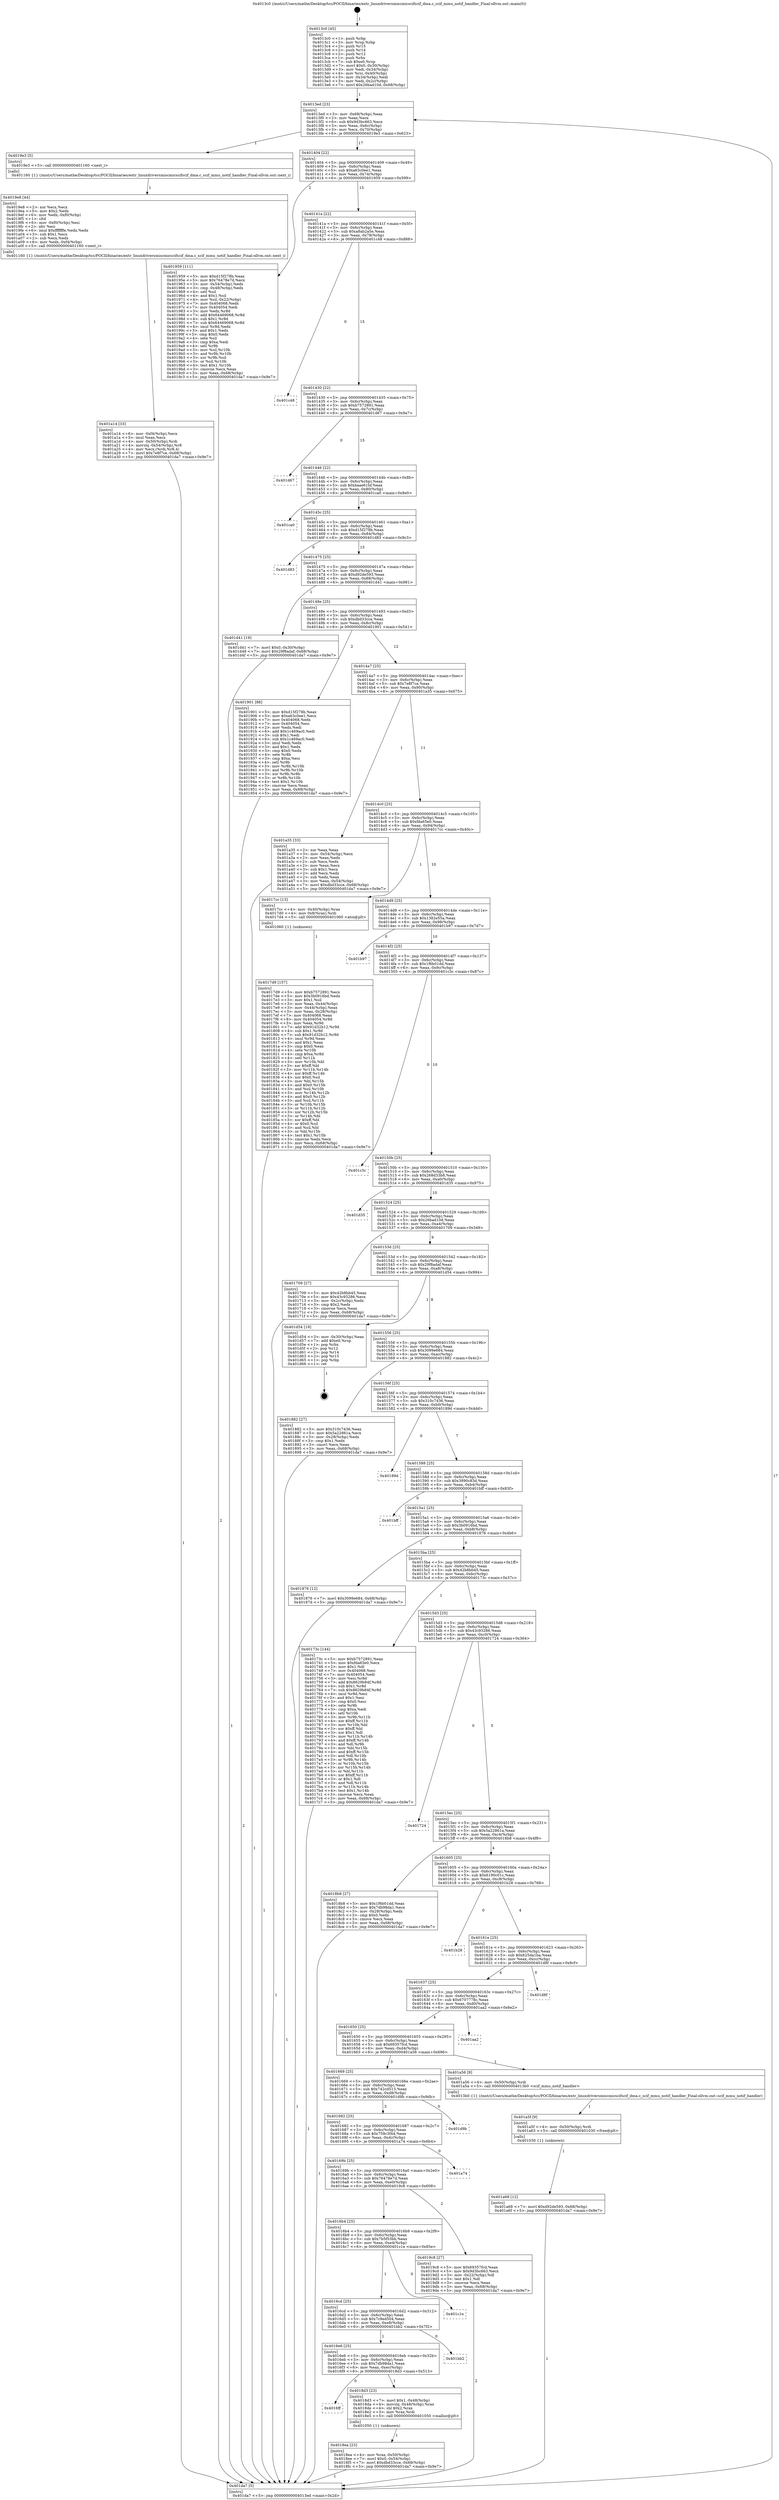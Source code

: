 digraph "0x4013c0" {
  label = "0x4013c0 (/mnt/c/Users/mathe/Desktop/tcc/POCII/binaries/extr_linuxdriversmiscmicscifscif_dma.c_scif_mmu_notif_handler_Final-ollvm.out::main(0))"
  labelloc = "t"
  node[shape=record]

  Entry [label="",width=0.3,height=0.3,shape=circle,fillcolor=black,style=filled]
  "0x4013ed" [label="{
     0x4013ed [23]\l
     | [instrs]\l
     &nbsp;&nbsp;0x4013ed \<+3\>: mov -0x68(%rbp),%eax\l
     &nbsp;&nbsp;0x4013f0 \<+2\>: mov %eax,%ecx\l
     &nbsp;&nbsp;0x4013f2 \<+6\>: sub $0x9d3bc663,%ecx\l
     &nbsp;&nbsp;0x4013f8 \<+3\>: mov %eax,-0x6c(%rbp)\l
     &nbsp;&nbsp;0x4013fb \<+3\>: mov %ecx,-0x70(%rbp)\l
     &nbsp;&nbsp;0x4013fe \<+6\>: je 00000000004019e3 \<main+0x623\>\l
  }"]
  "0x4019e3" [label="{
     0x4019e3 [5]\l
     | [instrs]\l
     &nbsp;&nbsp;0x4019e3 \<+5\>: call 0000000000401160 \<next_i\>\l
     | [calls]\l
     &nbsp;&nbsp;0x401160 \{1\} (/mnt/c/Users/mathe/Desktop/tcc/POCII/binaries/extr_linuxdriversmiscmicscifscif_dma.c_scif_mmu_notif_handler_Final-ollvm.out::next_i)\l
  }"]
  "0x401404" [label="{
     0x401404 [22]\l
     | [instrs]\l
     &nbsp;&nbsp;0x401404 \<+5\>: jmp 0000000000401409 \<main+0x49\>\l
     &nbsp;&nbsp;0x401409 \<+3\>: mov -0x6c(%rbp),%eax\l
     &nbsp;&nbsp;0x40140c \<+5\>: sub $0xa63c0ee1,%eax\l
     &nbsp;&nbsp;0x401411 \<+3\>: mov %eax,-0x74(%rbp)\l
     &nbsp;&nbsp;0x401414 \<+6\>: je 0000000000401959 \<main+0x599\>\l
  }"]
  Exit [label="",width=0.3,height=0.3,shape=circle,fillcolor=black,style=filled,peripheries=2]
  "0x401959" [label="{
     0x401959 [111]\l
     | [instrs]\l
     &nbsp;&nbsp;0x401959 \<+5\>: mov $0xd15f278b,%eax\l
     &nbsp;&nbsp;0x40195e \<+5\>: mov $0x76478e7d,%ecx\l
     &nbsp;&nbsp;0x401963 \<+3\>: mov -0x54(%rbp),%edx\l
     &nbsp;&nbsp;0x401966 \<+3\>: cmp -0x48(%rbp),%edx\l
     &nbsp;&nbsp;0x401969 \<+4\>: setl %sil\l
     &nbsp;&nbsp;0x40196d \<+4\>: and $0x1,%sil\l
     &nbsp;&nbsp;0x401971 \<+4\>: mov %sil,-0x22(%rbp)\l
     &nbsp;&nbsp;0x401975 \<+7\>: mov 0x404068,%edx\l
     &nbsp;&nbsp;0x40197c \<+7\>: mov 0x404054,%edi\l
     &nbsp;&nbsp;0x401983 \<+3\>: mov %edx,%r8d\l
     &nbsp;&nbsp;0x401986 \<+7\>: add $0x64469068,%r8d\l
     &nbsp;&nbsp;0x40198d \<+4\>: sub $0x1,%r8d\l
     &nbsp;&nbsp;0x401991 \<+7\>: sub $0x64469068,%r8d\l
     &nbsp;&nbsp;0x401998 \<+4\>: imul %r8d,%edx\l
     &nbsp;&nbsp;0x40199c \<+3\>: and $0x1,%edx\l
     &nbsp;&nbsp;0x40199f \<+3\>: cmp $0x0,%edx\l
     &nbsp;&nbsp;0x4019a2 \<+4\>: sete %sil\l
     &nbsp;&nbsp;0x4019a6 \<+3\>: cmp $0xa,%edi\l
     &nbsp;&nbsp;0x4019a9 \<+4\>: setl %r9b\l
     &nbsp;&nbsp;0x4019ad \<+3\>: mov %sil,%r10b\l
     &nbsp;&nbsp;0x4019b0 \<+3\>: and %r9b,%r10b\l
     &nbsp;&nbsp;0x4019b3 \<+3\>: xor %r9b,%sil\l
     &nbsp;&nbsp;0x4019b6 \<+3\>: or %sil,%r10b\l
     &nbsp;&nbsp;0x4019b9 \<+4\>: test $0x1,%r10b\l
     &nbsp;&nbsp;0x4019bd \<+3\>: cmovne %ecx,%eax\l
     &nbsp;&nbsp;0x4019c0 \<+3\>: mov %eax,-0x68(%rbp)\l
     &nbsp;&nbsp;0x4019c3 \<+5\>: jmp 0000000000401da7 \<main+0x9e7\>\l
  }"]
  "0x40141a" [label="{
     0x40141a [22]\l
     | [instrs]\l
     &nbsp;&nbsp;0x40141a \<+5\>: jmp 000000000040141f \<main+0x5f\>\l
     &nbsp;&nbsp;0x40141f \<+3\>: mov -0x6c(%rbp),%eax\l
     &nbsp;&nbsp;0x401422 \<+5\>: sub $0xa8ab2a5e,%eax\l
     &nbsp;&nbsp;0x401427 \<+3\>: mov %eax,-0x78(%rbp)\l
     &nbsp;&nbsp;0x40142a \<+6\>: je 0000000000401c48 \<main+0x888\>\l
  }"]
  "0x401a68" [label="{
     0x401a68 [12]\l
     | [instrs]\l
     &nbsp;&nbsp;0x401a68 \<+7\>: movl $0xd92de593,-0x68(%rbp)\l
     &nbsp;&nbsp;0x401a6f \<+5\>: jmp 0000000000401da7 \<main+0x9e7\>\l
  }"]
  "0x401c48" [label="{
     0x401c48\l
  }", style=dashed]
  "0x401430" [label="{
     0x401430 [22]\l
     | [instrs]\l
     &nbsp;&nbsp;0x401430 \<+5\>: jmp 0000000000401435 \<main+0x75\>\l
     &nbsp;&nbsp;0x401435 \<+3\>: mov -0x6c(%rbp),%eax\l
     &nbsp;&nbsp;0x401438 \<+5\>: sub $0xb7572891,%eax\l
     &nbsp;&nbsp;0x40143d \<+3\>: mov %eax,-0x7c(%rbp)\l
     &nbsp;&nbsp;0x401440 \<+6\>: je 0000000000401d67 \<main+0x9a7\>\l
  }"]
  "0x401a5f" [label="{
     0x401a5f [9]\l
     | [instrs]\l
     &nbsp;&nbsp;0x401a5f \<+4\>: mov -0x50(%rbp),%rdi\l
     &nbsp;&nbsp;0x401a63 \<+5\>: call 0000000000401030 \<free@plt\>\l
     | [calls]\l
     &nbsp;&nbsp;0x401030 \{1\} (unknown)\l
  }"]
  "0x401d67" [label="{
     0x401d67\l
  }", style=dashed]
  "0x401446" [label="{
     0x401446 [22]\l
     | [instrs]\l
     &nbsp;&nbsp;0x401446 \<+5\>: jmp 000000000040144b \<main+0x8b\>\l
     &nbsp;&nbsp;0x40144b \<+3\>: mov -0x6c(%rbp),%eax\l
     &nbsp;&nbsp;0x40144e \<+5\>: sub $0xbaae61bf,%eax\l
     &nbsp;&nbsp;0x401453 \<+3\>: mov %eax,-0x80(%rbp)\l
     &nbsp;&nbsp;0x401456 \<+6\>: je 0000000000401ca0 \<main+0x8e0\>\l
  }"]
  "0x401a14" [label="{
     0x401a14 [33]\l
     | [instrs]\l
     &nbsp;&nbsp;0x401a14 \<+6\>: mov -0xf4(%rbp),%ecx\l
     &nbsp;&nbsp;0x401a1a \<+3\>: imul %eax,%ecx\l
     &nbsp;&nbsp;0x401a1d \<+4\>: mov -0x50(%rbp),%rdi\l
     &nbsp;&nbsp;0x401a21 \<+4\>: movslq -0x54(%rbp),%r8\l
     &nbsp;&nbsp;0x401a25 \<+4\>: mov %ecx,(%rdi,%r8,4)\l
     &nbsp;&nbsp;0x401a29 \<+7\>: movl $0x7e8f7ce,-0x68(%rbp)\l
     &nbsp;&nbsp;0x401a30 \<+5\>: jmp 0000000000401da7 \<main+0x9e7\>\l
  }"]
  "0x401ca0" [label="{
     0x401ca0\l
  }", style=dashed]
  "0x40145c" [label="{
     0x40145c [25]\l
     | [instrs]\l
     &nbsp;&nbsp;0x40145c \<+5\>: jmp 0000000000401461 \<main+0xa1\>\l
     &nbsp;&nbsp;0x401461 \<+3\>: mov -0x6c(%rbp),%eax\l
     &nbsp;&nbsp;0x401464 \<+5\>: sub $0xd15f278b,%eax\l
     &nbsp;&nbsp;0x401469 \<+6\>: mov %eax,-0x84(%rbp)\l
     &nbsp;&nbsp;0x40146f \<+6\>: je 0000000000401d83 \<main+0x9c3\>\l
  }"]
  "0x4019e8" [label="{
     0x4019e8 [44]\l
     | [instrs]\l
     &nbsp;&nbsp;0x4019e8 \<+2\>: xor %ecx,%ecx\l
     &nbsp;&nbsp;0x4019ea \<+5\>: mov $0x2,%edx\l
     &nbsp;&nbsp;0x4019ef \<+6\>: mov %edx,-0xf0(%rbp)\l
     &nbsp;&nbsp;0x4019f5 \<+1\>: cltd\l
     &nbsp;&nbsp;0x4019f6 \<+6\>: mov -0xf0(%rbp),%esi\l
     &nbsp;&nbsp;0x4019fc \<+2\>: idiv %esi\l
     &nbsp;&nbsp;0x4019fe \<+6\>: imul $0xfffffffe,%edx,%edx\l
     &nbsp;&nbsp;0x401a04 \<+3\>: sub $0x1,%ecx\l
     &nbsp;&nbsp;0x401a07 \<+2\>: sub %ecx,%edx\l
     &nbsp;&nbsp;0x401a09 \<+6\>: mov %edx,-0xf4(%rbp)\l
     &nbsp;&nbsp;0x401a0f \<+5\>: call 0000000000401160 \<next_i\>\l
     | [calls]\l
     &nbsp;&nbsp;0x401160 \{1\} (/mnt/c/Users/mathe/Desktop/tcc/POCII/binaries/extr_linuxdriversmiscmicscifscif_dma.c_scif_mmu_notif_handler_Final-ollvm.out::next_i)\l
  }"]
  "0x401d83" [label="{
     0x401d83\l
  }", style=dashed]
  "0x401475" [label="{
     0x401475 [25]\l
     | [instrs]\l
     &nbsp;&nbsp;0x401475 \<+5\>: jmp 000000000040147a \<main+0xba\>\l
     &nbsp;&nbsp;0x40147a \<+3\>: mov -0x6c(%rbp),%eax\l
     &nbsp;&nbsp;0x40147d \<+5\>: sub $0xd92de593,%eax\l
     &nbsp;&nbsp;0x401482 \<+6\>: mov %eax,-0x88(%rbp)\l
     &nbsp;&nbsp;0x401488 \<+6\>: je 0000000000401d41 \<main+0x981\>\l
  }"]
  "0x4018ea" [label="{
     0x4018ea [23]\l
     | [instrs]\l
     &nbsp;&nbsp;0x4018ea \<+4\>: mov %rax,-0x50(%rbp)\l
     &nbsp;&nbsp;0x4018ee \<+7\>: movl $0x0,-0x54(%rbp)\l
     &nbsp;&nbsp;0x4018f5 \<+7\>: movl $0xdbd33cce,-0x68(%rbp)\l
     &nbsp;&nbsp;0x4018fc \<+5\>: jmp 0000000000401da7 \<main+0x9e7\>\l
  }"]
  "0x401d41" [label="{
     0x401d41 [19]\l
     | [instrs]\l
     &nbsp;&nbsp;0x401d41 \<+7\>: movl $0x0,-0x30(%rbp)\l
     &nbsp;&nbsp;0x401d48 \<+7\>: movl $0x29f8adaf,-0x68(%rbp)\l
     &nbsp;&nbsp;0x401d4f \<+5\>: jmp 0000000000401da7 \<main+0x9e7\>\l
  }"]
  "0x40148e" [label="{
     0x40148e [25]\l
     | [instrs]\l
     &nbsp;&nbsp;0x40148e \<+5\>: jmp 0000000000401493 \<main+0xd3\>\l
     &nbsp;&nbsp;0x401493 \<+3\>: mov -0x6c(%rbp),%eax\l
     &nbsp;&nbsp;0x401496 \<+5\>: sub $0xdbd33cce,%eax\l
     &nbsp;&nbsp;0x40149b \<+6\>: mov %eax,-0x8c(%rbp)\l
     &nbsp;&nbsp;0x4014a1 \<+6\>: je 0000000000401901 \<main+0x541\>\l
  }"]
  "0x4016ff" [label="{
     0x4016ff\l
  }", style=dashed]
  "0x401901" [label="{
     0x401901 [88]\l
     | [instrs]\l
     &nbsp;&nbsp;0x401901 \<+5\>: mov $0xd15f278b,%eax\l
     &nbsp;&nbsp;0x401906 \<+5\>: mov $0xa63c0ee1,%ecx\l
     &nbsp;&nbsp;0x40190b \<+7\>: mov 0x404068,%edx\l
     &nbsp;&nbsp;0x401912 \<+7\>: mov 0x404054,%esi\l
     &nbsp;&nbsp;0x401919 \<+2\>: mov %edx,%edi\l
     &nbsp;&nbsp;0x40191b \<+6\>: add $0x1c469ac0,%edi\l
     &nbsp;&nbsp;0x401921 \<+3\>: sub $0x1,%edi\l
     &nbsp;&nbsp;0x401924 \<+6\>: sub $0x1c469ac0,%edi\l
     &nbsp;&nbsp;0x40192a \<+3\>: imul %edi,%edx\l
     &nbsp;&nbsp;0x40192d \<+3\>: and $0x1,%edx\l
     &nbsp;&nbsp;0x401930 \<+3\>: cmp $0x0,%edx\l
     &nbsp;&nbsp;0x401933 \<+4\>: sete %r8b\l
     &nbsp;&nbsp;0x401937 \<+3\>: cmp $0xa,%esi\l
     &nbsp;&nbsp;0x40193a \<+4\>: setl %r9b\l
     &nbsp;&nbsp;0x40193e \<+3\>: mov %r8b,%r10b\l
     &nbsp;&nbsp;0x401941 \<+3\>: and %r9b,%r10b\l
     &nbsp;&nbsp;0x401944 \<+3\>: xor %r9b,%r8b\l
     &nbsp;&nbsp;0x401947 \<+3\>: or %r8b,%r10b\l
     &nbsp;&nbsp;0x40194a \<+4\>: test $0x1,%r10b\l
     &nbsp;&nbsp;0x40194e \<+3\>: cmovne %ecx,%eax\l
     &nbsp;&nbsp;0x401951 \<+3\>: mov %eax,-0x68(%rbp)\l
     &nbsp;&nbsp;0x401954 \<+5\>: jmp 0000000000401da7 \<main+0x9e7\>\l
  }"]
  "0x4014a7" [label="{
     0x4014a7 [25]\l
     | [instrs]\l
     &nbsp;&nbsp;0x4014a7 \<+5\>: jmp 00000000004014ac \<main+0xec\>\l
     &nbsp;&nbsp;0x4014ac \<+3\>: mov -0x6c(%rbp),%eax\l
     &nbsp;&nbsp;0x4014af \<+5\>: sub $0x7e8f7ce,%eax\l
     &nbsp;&nbsp;0x4014b4 \<+6\>: mov %eax,-0x90(%rbp)\l
     &nbsp;&nbsp;0x4014ba \<+6\>: je 0000000000401a35 \<main+0x675\>\l
  }"]
  "0x4018d3" [label="{
     0x4018d3 [23]\l
     | [instrs]\l
     &nbsp;&nbsp;0x4018d3 \<+7\>: movl $0x1,-0x48(%rbp)\l
     &nbsp;&nbsp;0x4018da \<+4\>: movslq -0x48(%rbp),%rax\l
     &nbsp;&nbsp;0x4018de \<+4\>: shl $0x2,%rax\l
     &nbsp;&nbsp;0x4018e2 \<+3\>: mov %rax,%rdi\l
     &nbsp;&nbsp;0x4018e5 \<+5\>: call 0000000000401050 \<malloc@plt\>\l
     | [calls]\l
     &nbsp;&nbsp;0x401050 \{1\} (unknown)\l
  }"]
  "0x401a35" [label="{
     0x401a35 [33]\l
     | [instrs]\l
     &nbsp;&nbsp;0x401a35 \<+2\>: xor %eax,%eax\l
     &nbsp;&nbsp;0x401a37 \<+3\>: mov -0x54(%rbp),%ecx\l
     &nbsp;&nbsp;0x401a3a \<+2\>: mov %eax,%edx\l
     &nbsp;&nbsp;0x401a3c \<+2\>: sub %ecx,%edx\l
     &nbsp;&nbsp;0x401a3e \<+2\>: mov %eax,%ecx\l
     &nbsp;&nbsp;0x401a40 \<+3\>: sub $0x1,%ecx\l
     &nbsp;&nbsp;0x401a43 \<+2\>: add %ecx,%edx\l
     &nbsp;&nbsp;0x401a45 \<+2\>: sub %edx,%eax\l
     &nbsp;&nbsp;0x401a47 \<+3\>: mov %eax,-0x54(%rbp)\l
     &nbsp;&nbsp;0x401a4a \<+7\>: movl $0xdbd33cce,-0x68(%rbp)\l
     &nbsp;&nbsp;0x401a51 \<+5\>: jmp 0000000000401da7 \<main+0x9e7\>\l
  }"]
  "0x4014c0" [label="{
     0x4014c0 [25]\l
     | [instrs]\l
     &nbsp;&nbsp;0x4014c0 \<+5\>: jmp 00000000004014c5 \<main+0x105\>\l
     &nbsp;&nbsp;0x4014c5 \<+3\>: mov -0x6c(%rbp),%eax\l
     &nbsp;&nbsp;0x4014c8 \<+5\>: sub $0xfda65e0,%eax\l
     &nbsp;&nbsp;0x4014cd \<+6\>: mov %eax,-0x94(%rbp)\l
     &nbsp;&nbsp;0x4014d3 \<+6\>: je 00000000004017cc \<main+0x40c\>\l
  }"]
  "0x4016e6" [label="{
     0x4016e6 [25]\l
     | [instrs]\l
     &nbsp;&nbsp;0x4016e6 \<+5\>: jmp 00000000004016eb \<main+0x32b\>\l
     &nbsp;&nbsp;0x4016eb \<+3\>: mov -0x6c(%rbp),%eax\l
     &nbsp;&nbsp;0x4016ee \<+5\>: sub $0x7db98da1,%eax\l
     &nbsp;&nbsp;0x4016f3 \<+6\>: mov %eax,-0xec(%rbp)\l
     &nbsp;&nbsp;0x4016f9 \<+6\>: je 00000000004018d3 \<main+0x513\>\l
  }"]
  "0x4017cc" [label="{
     0x4017cc [13]\l
     | [instrs]\l
     &nbsp;&nbsp;0x4017cc \<+4\>: mov -0x40(%rbp),%rax\l
     &nbsp;&nbsp;0x4017d0 \<+4\>: mov 0x8(%rax),%rdi\l
     &nbsp;&nbsp;0x4017d4 \<+5\>: call 0000000000401060 \<atoi@plt\>\l
     | [calls]\l
     &nbsp;&nbsp;0x401060 \{1\} (unknown)\l
  }"]
  "0x4014d9" [label="{
     0x4014d9 [25]\l
     | [instrs]\l
     &nbsp;&nbsp;0x4014d9 \<+5\>: jmp 00000000004014de \<main+0x11e\>\l
     &nbsp;&nbsp;0x4014de \<+3\>: mov -0x6c(%rbp),%eax\l
     &nbsp;&nbsp;0x4014e1 \<+5\>: sub $0x1382e55a,%eax\l
     &nbsp;&nbsp;0x4014e6 \<+6\>: mov %eax,-0x98(%rbp)\l
     &nbsp;&nbsp;0x4014ec \<+6\>: je 0000000000401b97 \<main+0x7d7\>\l
  }"]
  "0x401bb2" [label="{
     0x401bb2\l
  }", style=dashed]
  "0x401b97" [label="{
     0x401b97\l
  }", style=dashed]
  "0x4014f2" [label="{
     0x4014f2 [25]\l
     | [instrs]\l
     &nbsp;&nbsp;0x4014f2 \<+5\>: jmp 00000000004014f7 \<main+0x137\>\l
     &nbsp;&nbsp;0x4014f7 \<+3\>: mov -0x6c(%rbp),%eax\l
     &nbsp;&nbsp;0x4014fa \<+5\>: sub $0x1f6b01dd,%eax\l
     &nbsp;&nbsp;0x4014ff \<+6\>: mov %eax,-0x9c(%rbp)\l
     &nbsp;&nbsp;0x401505 \<+6\>: je 0000000000401c3c \<main+0x87c\>\l
  }"]
  "0x4016cd" [label="{
     0x4016cd [25]\l
     | [instrs]\l
     &nbsp;&nbsp;0x4016cd \<+5\>: jmp 00000000004016d2 \<main+0x312\>\l
     &nbsp;&nbsp;0x4016d2 \<+3\>: mov -0x6c(%rbp),%eax\l
     &nbsp;&nbsp;0x4016d5 \<+5\>: sub $0x7c9ed504,%eax\l
     &nbsp;&nbsp;0x4016da \<+6\>: mov %eax,-0xe8(%rbp)\l
     &nbsp;&nbsp;0x4016e0 \<+6\>: je 0000000000401bb2 \<main+0x7f2\>\l
  }"]
  "0x401c3c" [label="{
     0x401c3c\l
  }", style=dashed]
  "0x40150b" [label="{
     0x40150b [25]\l
     | [instrs]\l
     &nbsp;&nbsp;0x40150b \<+5\>: jmp 0000000000401510 \<main+0x150\>\l
     &nbsp;&nbsp;0x401510 \<+3\>: mov -0x6c(%rbp),%eax\l
     &nbsp;&nbsp;0x401513 \<+5\>: sub $0x268d33b8,%eax\l
     &nbsp;&nbsp;0x401518 \<+6\>: mov %eax,-0xa0(%rbp)\l
     &nbsp;&nbsp;0x40151e \<+6\>: je 0000000000401d35 \<main+0x975\>\l
  }"]
  "0x401c1e" [label="{
     0x401c1e\l
  }", style=dashed]
  "0x401d35" [label="{
     0x401d35\l
  }", style=dashed]
  "0x401524" [label="{
     0x401524 [25]\l
     | [instrs]\l
     &nbsp;&nbsp;0x401524 \<+5\>: jmp 0000000000401529 \<main+0x169\>\l
     &nbsp;&nbsp;0x401529 \<+3\>: mov -0x6c(%rbp),%eax\l
     &nbsp;&nbsp;0x40152c \<+5\>: sub $0x26bad10d,%eax\l
     &nbsp;&nbsp;0x401531 \<+6\>: mov %eax,-0xa4(%rbp)\l
     &nbsp;&nbsp;0x401537 \<+6\>: je 0000000000401709 \<main+0x349\>\l
  }"]
  "0x4016b4" [label="{
     0x4016b4 [25]\l
     | [instrs]\l
     &nbsp;&nbsp;0x4016b4 \<+5\>: jmp 00000000004016b9 \<main+0x2f9\>\l
     &nbsp;&nbsp;0x4016b9 \<+3\>: mov -0x6c(%rbp),%eax\l
     &nbsp;&nbsp;0x4016bc \<+5\>: sub $0x7b5f53bb,%eax\l
     &nbsp;&nbsp;0x4016c1 \<+6\>: mov %eax,-0xe4(%rbp)\l
     &nbsp;&nbsp;0x4016c7 \<+6\>: je 0000000000401c1e \<main+0x85e\>\l
  }"]
  "0x401709" [label="{
     0x401709 [27]\l
     | [instrs]\l
     &nbsp;&nbsp;0x401709 \<+5\>: mov $0x42b8bb45,%eax\l
     &nbsp;&nbsp;0x40170e \<+5\>: mov $0x43c93286,%ecx\l
     &nbsp;&nbsp;0x401713 \<+3\>: mov -0x2c(%rbp),%edx\l
     &nbsp;&nbsp;0x401716 \<+3\>: cmp $0x2,%edx\l
     &nbsp;&nbsp;0x401719 \<+3\>: cmovne %ecx,%eax\l
     &nbsp;&nbsp;0x40171c \<+3\>: mov %eax,-0x68(%rbp)\l
     &nbsp;&nbsp;0x40171f \<+5\>: jmp 0000000000401da7 \<main+0x9e7\>\l
  }"]
  "0x40153d" [label="{
     0x40153d [25]\l
     | [instrs]\l
     &nbsp;&nbsp;0x40153d \<+5\>: jmp 0000000000401542 \<main+0x182\>\l
     &nbsp;&nbsp;0x401542 \<+3\>: mov -0x6c(%rbp),%eax\l
     &nbsp;&nbsp;0x401545 \<+5\>: sub $0x29f8adaf,%eax\l
     &nbsp;&nbsp;0x40154a \<+6\>: mov %eax,-0xa8(%rbp)\l
     &nbsp;&nbsp;0x401550 \<+6\>: je 0000000000401d54 \<main+0x994\>\l
  }"]
  "0x401da7" [label="{
     0x401da7 [5]\l
     | [instrs]\l
     &nbsp;&nbsp;0x401da7 \<+5\>: jmp 00000000004013ed \<main+0x2d\>\l
  }"]
  "0x4013c0" [label="{
     0x4013c0 [45]\l
     | [instrs]\l
     &nbsp;&nbsp;0x4013c0 \<+1\>: push %rbp\l
     &nbsp;&nbsp;0x4013c1 \<+3\>: mov %rsp,%rbp\l
     &nbsp;&nbsp;0x4013c4 \<+2\>: push %r15\l
     &nbsp;&nbsp;0x4013c6 \<+2\>: push %r14\l
     &nbsp;&nbsp;0x4013c8 \<+2\>: push %r12\l
     &nbsp;&nbsp;0x4013ca \<+1\>: push %rbx\l
     &nbsp;&nbsp;0x4013cb \<+7\>: sub $0xe0,%rsp\l
     &nbsp;&nbsp;0x4013d2 \<+7\>: movl $0x0,-0x30(%rbp)\l
     &nbsp;&nbsp;0x4013d9 \<+3\>: mov %edi,-0x34(%rbp)\l
     &nbsp;&nbsp;0x4013dc \<+4\>: mov %rsi,-0x40(%rbp)\l
     &nbsp;&nbsp;0x4013e0 \<+3\>: mov -0x34(%rbp),%edi\l
     &nbsp;&nbsp;0x4013e3 \<+3\>: mov %edi,-0x2c(%rbp)\l
     &nbsp;&nbsp;0x4013e6 \<+7\>: movl $0x26bad10d,-0x68(%rbp)\l
  }"]
  "0x4019c8" [label="{
     0x4019c8 [27]\l
     | [instrs]\l
     &nbsp;&nbsp;0x4019c8 \<+5\>: mov $0x69357fcd,%eax\l
     &nbsp;&nbsp;0x4019cd \<+5\>: mov $0x9d3bc663,%ecx\l
     &nbsp;&nbsp;0x4019d2 \<+3\>: mov -0x22(%rbp),%dl\l
     &nbsp;&nbsp;0x4019d5 \<+3\>: test $0x1,%dl\l
     &nbsp;&nbsp;0x4019d8 \<+3\>: cmovne %ecx,%eax\l
     &nbsp;&nbsp;0x4019db \<+3\>: mov %eax,-0x68(%rbp)\l
     &nbsp;&nbsp;0x4019de \<+5\>: jmp 0000000000401da7 \<main+0x9e7\>\l
  }"]
  "0x401d54" [label="{
     0x401d54 [19]\l
     | [instrs]\l
     &nbsp;&nbsp;0x401d54 \<+3\>: mov -0x30(%rbp),%eax\l
     &nbsp;&nbsp;0x401d57 \<+7\>: add $0xe0,%rsp\l
     &nbsp;&nbsp;0x401d5e \<+1\>: pop %rbx\l
     &nbsp;&nbsp;0x401d5f \<+2\>: pop %r12\l
     &nbsp;&nbsp;0x401d61 \<+2\>: pop %r14\l
     &nbsp;&nbsp;0x401d63 \<+2\>: pop %r15\l
     &nbsp;&nbsp;0x401d65 \<+1\>: pop %rbp\l
     &nbsp;&nbsp;0x401d66 \<+1\>: ret\l
  }"]
  "0x401556" [label="{
     0x401556 [25]\l
     | [instrs]\l
     &nbsp;&nbsp;0x401556 \<+5\>: jmp 000000000040155b \<main+0x19b\>\l
     &nbsp;&nbsp;0x40155b \<+3\>: mov -0x6c(%rbp),%eax\l
     &nbsp;&nbsp;0x40155e \<+5\>: sub $0x3099e684,%eax\l
     &nbsp;&nbsp;0x401563 \<+6\>: mov %eax,-0xac(%rbp)\l
     &nbsp;&nbsp;0x401569 \<+6\>: je 0000000000401882 \<main+0x4c2\>\l
  }"]
  "0x40169b" [label="{
     0x40169b [25]\l
     | [instrs]\l
     &nbsp;&nbsp;0x40169b \<+5\>: jmp 00000000004016a0 \<main+0x2e0\>\l
     &nbsp;&nbsp;0x4016a0 \<+3\>: mov -0x6c(%rbp),%eax\l
     &nbsp;&nbsp;0x4016a3 \<+5\>: sub $0x76478e7d,%eax\l
     &nbsp;&nbsp;0x4016a8 \<+6\>: mov %eax,-0xe0(%rbp)\l
     &nbsp;&nbsp;0x4016ae \<+6\>: je 00000000004019c8 \<main+0x608\>\l
  }"]
  "0x401882" [label="{
     0x401882 [27]\l
     | [instrs]\l
     &nbsp;&nbsp;0x401882 \<+5\>: mov $0x310c7436,%eax\l
     &nbsp;&nbsp;0x401887 \<+5\>: mov $0x5a22861a,%ecx\l
     &nbsp;&nbsp;0x40188c \<+3\>: mov -0x28(%rbp),%edx\l
     &nbsp;&nbsp;0x40188f \<+3\>: cmp $0x1,%edx\l
     &nbsp;&nbsp;0x401892 \<+3\>: cmovl %ecx,%eax\l
     &nbsp;&nbsp;0x401895 \<+3\>: mov %eax,-0x68(%rbp)\l
     &nbsp;&nbsp;0x401898 \<+5\>: jmp 0000000000401da7 \<main+0x9e7\>\l
  }"]
  "0x40156f" [label="{
     0x40156f [25]\l
     | [instrs]\l
     &nbsp;&nbsp;0x40156f \<+5\>: jmp 0000000000401574 \<main+0x1b4\>\l
     &nbsp;&nbsp;0x401574 \<+3\>: mov -0x6c(%rbp),%eax\l
     &nbsp;&nbsp;0x401577 \<+5\>: sub $0x310c7436,%eax\l
     &nbsp;&nbsp;0x40157c \<+6\>: mov %eax,-0xb0(%rbp)\l
     &nbsp;&nbsp;0x401582 \<+6\>: je 000000000040189d \<main+0x4dd\>\l
  }"]
  "0x401a74" [label="{
     0x401a74\l
  }", style=dashed]
  "0x40189d" [label="{
     0x40189d\l
  }", style=dashed]
  "0x401588" [label="{
     0x401588 [25]\l
     | [instrs]\l
     &nbsp;&nbsp;0x401588 \<+5\>: jmp 000000000040158d \<main+0x1cd\>\l
     &nbsp;&nbsp;0x40158d \<+3\>: mov -0x6c(%rbp),%eax\l
     &nbsp;&nbsp;0x401590 \<+5\>: sub $0x3890c83d,%eax\l
     &nbsp;&nbsp;0x401595 \<+6\>: mov %eax,-0xb4(%rbp)\l
     &nbsp;&nbsp;0x40159b \<+6\>: je 0000000000401bff \<main+0x83f\>\l
  }"]
  "0x401682" [label="{
     0x401682 [25]\l
     | [instrs]\l
     &nbsp;&nbsp;0x401682 \<+5\>: jmp 0000000000401687 \<main+0x2c7\>\l
     &nbsp;&nbsp;0x401687 \<+3\>: mov -0x6c(%rbp),%eax\l
     &nbsp;&nbsp;0x40168a \<+5\>: sub $0x759c3f44,%eax\l
     &nbsp;&nbsp;0x40168f \<+6\>: mov %eax,-0xdc(%rbp)\l
     &nbsp;&nbsp;0x401695 \<+6\>: je 0000000000401a74 \<main+0x6b4\>\l
  }"]
  "0x401bff" [label="{
     0x401bff\l
  }", style=dashed]
  "0x4015a1" [label="{
     0x4015a1 [25]\l
     | [instrs]\l
     &nbsp;&nbsp;0x4015a1 \<+5\>: jmp 00000000004015a6 \<main+0x1e6\>\l
     &nbsp;&nbsp;0x4015a6 \<+3\>: mov -0x6c(%rbp),%eax\l
     &nbsp;&nbsp;0x4015a9 \<+5\>: sub $0x3b0916bd,%eax\l
     &nbsp;&nbsp;0x4015ae \<+6\>: mov %eax,-0xb8(%rbp)\l
     &nbsp;&nbsp;0x4015b4 \<+6\>: je 0000000000401876 \<main+0x4b6\>\l
  }"]
  "0x401d9b" [label="{
     0x401d9b\l
  }", style=dashed]
  "0x401876" [label="{
     0x401876 [12]\l
     | [instrs]\l
     &nbsp;&nbsp;0x401876 \<+7\>: movl $0x3099e684,-0x68(%rbp)\l
     &nbsp;&nbsp;0x40187d \<+5\>: jmp 0000000000401da7 \<main+0x9e7\>\l
  }"]
  "0x4015ba" [label="{
     0x4015ba [25]\l
     | [instrs]\l
     &nbsp;&nbsp;0x4015ba \<+5\>: jmp 00000000004015bf \<main+0x1ff\>\l
     &nbsp;&nbsp;0x4015bf \<+3\>: mov -0x6c(%rbp),%eax\l
     &nbsp;&nbsp;0x4015c2 \<+5\>: sub $0x42b8bb45,%eax\l
     &nbsp;&nbsp;0x4015c7 \<+6\>: mov %eax,-0xbc(%rbp)\l
     &nbsp;&nbsp;0x4015cd \<+6\>: je 000000000040173c \<main+0x37c\>\l
  }"]
  "0x401669" [label="{
     0x401669 [25]\l
     | [instrs]\l
     &nbsp;&nbsp;0x401669 \<+5\>: jmp 000000000040166e \<main+0x2ae\>\l
     &nbsp;&nbsp;0x40166e \<+3\>: mov -0x6c(%rbp),%eax\l
     &nbsp;&nbsp;0x401671 \<+5\>: sub $0x742cd513,%eax\l
     &nbsp;&nbsp;0x401676 \<+6\>: mov %eax,-0xd8(%rbp)\l
     &nbsp;&nbsp;0x40167c \<+6\>: je 0000000000401d9b \<main+0x9db\>\l
  }"]
  "0x40173c" [label="{
     0x40173c [144]\l
     | [instrs]\l
     &nbsp;&nbsp;0x40173c \<+5\>: mov $0xb7572891,%eax\l
     &nbsp;&nbsp;0x401741 \<+5\>: mov $0xfda65e0,%ecx\l
     &nbsp;&nbsp;0x401746 \<+2\>: mov $0x1,%dl\l
     &nbsp;&nbsp;0x401748 \<+7\>: mov 0x404068,%esi\l
     &nbsp;&nbsp;0x40174f \<+7\>: mov 0x404054,%edi\l
     &nbsp;&nbsp;0x401756 \<+3\>: mov %esi,%r8d\l
     &nbsp;&nbsp;0x401759 \<+7\>: add $0x8629b84f,%r8d\l
     &nbsp;&nbsp;0x401760 \<+4\>: sub $0x1,%r8d\l
     &nbsp;&nbsp;0x401764 \<+7\>: sub $0x8629b84f,%r8d\l
     &nbsp;&nbsp;0x40176b \<+4\>: imul %r8d,%esi\l
     &nbsp;&nbsp;0x40176f \<+3\>: and $0x1,%esi\l
     &nbsp;&nbsp;0x401772 \<+3\>: cmp $0x0,%esi\l
     &nbsp;&nbsp;0x401775 \<+4\>: sete %r9b\l
     &nbsp;&nbsp;0x401779 \<+3\>: cmp $0xa,%edi\l
     &nbsp;&nbsp;0x40177c \<+4\>: setl %r10b\l
     &nbsp;&nbsp;0x401780 \<+3\>: mov %r9b,%r11b\l
     &nbsp;&nbsp;0x401783 \<+4\>: xor $0xff,%r11b\l
     &nbsp;&nbsp;0x401787 \<+3\>: mov %r10b,%bl\l
     &nbsp;&nbsp;0x40178a \<+3\>: xor $0xff,%bl\l
     &nbsp;&nbsp;0x40178d \<+3\>: xor $0x1,%dl\l
     &nbsp;&nbsp;0x401790 \<+3\>: mov %r11b,%r14b\l
     &nbsp;&nbsp;0x401793 \<+4\>: and $0xff,%r14b\l
     &nbsp;&nbsp;0x401797 \<+3\>: and %dl,%r9b\l
     &nbsp;&nbsp;0x40179a \<+3\>: mov %bl,%r15b\l
     &nbsp;&nbsp;0x40179d \<+4\>: and $0xff,%r15b\l
     &nbsp;&nbsp;0x4017a1 \<+3\>: and %dl,%r10b\l
     &nbsp;&nbsp;0x4017a4 \<+3\>: or %r9b,%r14b\l
     &nbsp;&nbsp;0x4017a7 \<+3\>: or %r10b,%r15b\l
     &nbsp;&nbsp;0x4017aa \<+3\>: xor %r15b,%r14b\l
     &nbsp;&nbsp;0x4017ad \<+3\>: or %bl,%r11b\l
     &nbsp;&nbsp;0x4017b0 \<+4\>: xor $0xff,%r11b\l
     &nbsp;&nbsp;0x4017b4 \<+3\>: or $0x1,%dl\l
     &nbsp;&nbsp;0x4017b7 \<+3\>: and %dl,%r11b\l
     &nbsp;&nbsp;0x4017ba \<+3\>: or %r11b,%r14b\l
     &nbsp;&nbsp;0x4017bd \<+4\>: test $0x1,%r14b\l
     &nbsp;&nbsp;0x4017c1 \<+3\>: cmovne %ecx,%eax\l
     &nbsp;&nbsp;0x4017c4 \<+3\>: mov %eax,-0x68(%rbp)\l
     &nbsp;&nbsp;0x4017c7 \<+5\>: jmp 0000000000401da7 \<main+0x9e7\>\l
  }"]
  "0x4015d3" [label="{
     0x4015d3 [25]\l
     | [instrs]\l
     &nbsp;&nbsp;0x4015d3 \<+5\>: jmp 00000000004015d8 \<main+0x218\>\l
     &nbsp;&nbsp;0x4015d8 \<+3\>: mov -0x6c(%rbp),%eax\l
     &nbsp;&nbsp;0x4015db \<+5\>: sub $0x43c93286,%eax\l
     &nbsp;&nbsp;0x4015e0 \<+6\>: mov %eax,-0xc0(%rbp)\l
     &nbsp;&nbsp;0x4015e6 \<+6\>: je 0000000000401724 \<main+0x364\>\l
  }"]
  "0x4017d9" [label="{
     0x4017d9 [157]\l
     | [instrs]\l
     &nbsp;&nbsp;0x4017d9 \<+5\>: mov $0xb7572891,%ecx\l
     &nbsp;&nbsp;0x4017de \<+5\>: mov $0x3b0916bd,%edx\l
     &nbsp;&nbsp;0x4017e3 \<+3\>: mov $0x1,%sil\l
     &nbsp;&nbsp;0x4017e6 \<+3\>: mov %eax,-0x44(%rbp)\l
     &nbsp;&nbsp;0x4017e9 \<+3\>: mov -0x44(%rbp),%eax\l
     &nbsp;&nbsp;0x4017ec \<+3\>: mov %eax,-0x28(%rbp)\l
     &nbsp;&nbsp;0x4017ef \<+7\>: mov 0x404068,%eax\l
     &nbsp;&nbsp;0x4017f6 \<+8\>: mov 0x404054,%r8d\l
     &nbsp;&nbsp;0x4017fe \<+3\>: mov %eax,%r9d\l
     &nbsp;&nbsp;0x401801 \<+7\>: add $0x91d32b12,%r9d\l
     &nbsp;&nbsp;0x401808 \<+4\>: sub $0x1,%r9d\l
     &nbsp;&nbsp;0x40180c \<+7\>: sub $0x91d32b12,%r9d\l
     &nbsp;&nbsp;0x401813 \<+4\>: imul %r9d,%eax\l
     &nbsp;&nbsp;0x401817 \<+3\>: and $0x1,%eax\l
     &nbsp;&nbsp;0x40181a \<+3\>: cmp $0x0,%eax\l
     &nbsp;&nbsp;0x40181d \<+4\>: sete %r10b\l
     &nbsp;&nbsp;0x401821 \<+4\>: cmp $0xa,%r8d\l
     &nbsp;&nbsp;0x401825 \<+4\>: setl %r11b\l
     &nbsp;&nbsp;0x401829 \<+3\>: mov %r10b,%bl\l
     &nbsp;&nbsp;0x40182c \<+3\>: xor $0xff,%bl\l
     &nbsp;&nbsp;0x40182f \<+3\>: mov %r11b,%r14b\l
     &nbsp;&nbsp;0x401832 \<+4\>: xor $0xff,%r14b\l
     &nbsp;&nbsp;0x401836 \<+4\>: xor $0x0,%sil\l
     &nbsp;&nbsp;0x40183a \<+3\>: mov %bl,%r15b\l
     &nbsp;&nbsp;0x40183d \<+4\>: and $0x0,%r15b\l
     &nbsp;&nbsp;0x401841 \<+3\>: and %sil,%r10b\l
     &nbsp;&nbsp;0x401844 \<+3\>: mov %r14b,%r12b\l
     &nbsp;&nbsp;0x401847 \<+4\>: and $0x0,%r12b\l
     &nbsp;&nbsp;0x40184b \<+3\>: and %sil,%r11b\l
     &nbsp;&nbsp;0x40184e \<+3\>: or %r10b,%r15b\l
     &nbsp;&nbsp;0x401851 \<+3\>: or %r11b,%r12b\l
     &nbsp;&nbsp;0x401854 \<+3\>: xor %r12b,%r15b\l
     &nbsp;&nbsp;0x401857 \<+3\>: or %r14b,%bl\l
     &nbsp;&nbsp;0x40185a \<+3\>: xor $0xff,%bl\l
     &nbsp;&nbsp;0x40185d \<+4\>: or $0x0,%sil\l
     &nbsp;&nbsp;0x401861 \<+3\>: and %sil,%bl\l
     &nbsp;&nbsp;0x401864 \<+3\>: or %bl,%r15b\l
     &nbsp;&nbsp;0x401867 \<+4\>: test $0x1,%r15b\l
     &nbsp;&nbsp;0x40186b \<+3\>: cmovne %edx,%ecx\l
     &nbsp;&nbsp;0x40186e \<+3\>: mov %ecx,-0x68(%rbp)\l
     &nbsp;&nbsp;0x401871 \<+5\>: jmp 0000000000401da7 \<main+0x9e7\>\l
  }"]
  "0x401a56" [label="{
     0x401a56 [9]\l
     | [instrs]\l
     &nbsp;&nbsp;0x401a56 \<+4\>: mov -0x50(%rbp),%rdi\l
     &nbsp;&nbsp;0x401a5a \<+5\>: call 00000000004013b0 \<scif_mmu_notif_handler\>\l
     | [calls]\l
     &nbsp;&nbsp;0x4013b0 \{1\} (/mnt/c/Users/mathe/Desktop/tcc/POCII/binaries/extr_linuxdriversmiscmicscifscif_dma.c_scif_mmu_notif_handler_Final-ollvm.out::scif_mmu_notif_handler)\l
  }"]
  "0x401724" [label="{
     0x401724\l
  }", style=dashed]
  "0x4015ec" [label="{
     0x4015ec [25]\l
     | [instrs]\l
     &nbsp;&nbsp;0x4015ec \<+5\>: jmp 00000000004015f1 \<main+0x231\>\l
     &nbsp;&nbsp;0x4015f1 \<+3\>: mov -0x6c(%rbp),%eax\l
     &nbsp;&nbsp;0x4015f4 \<+5\>: sub $0x5a22861a,%eax\l
     &nbsp;&nbsp;0x4015f9 \<+6\>: mov %eax,-0xc4(%rbp)\l
     &nbsp;&nbsp;0x4015ff \<+6\>: je 00000000004018b8 \<main+0x4f8\>\l
  }"]
  "0x401650" [label="{
     0x401650 [25]\l
     | [instrs]\l
     &nbsp;&nbsp;0x401650 \<+5\>: jmp 0000000000401655 \<main+0x295\>\l
     &nbsp;&nbsp;0x401655 \<+3\>: mov -0x6c(%rbp),%eax\l
     &nbsp;&nbsp;0x401658 \<+5\>: sub $0x69357fcd,%eax\l
     &nbsp;&nbsp;0x40165d \<+6\>: mov %eax,-0xd4(%rbp)\l
     &nbsp;&nbsp;0x401663 \<+6\>: je 0000000000401a56 \<main+0x696\>\l
  }"]
  "0x4018b8" [label="{
     0x4018b8 [27]\l
     | [instrs]\l
     &nbsp;&nbsp;0x4018b8 \<+5\>: mov $0x1f6b01dd,%eax\l
     &nbsp;&nbsp;0x4018bd \<+5\>: mov $0x7db98da1,%ecx\l
     &nbsp;&nbsp;0x4018c2 \<+3\>: mov -0x28(%rbp),%edx\l
     &nbsp;&nbsp;0x4018c5 \<+3\>: cmp $0x0,%edx\l
     &nbsp;&nbsp;0x4018c8 \<+3\>: cmove %ecx,%eax\l
     &nbsp;&nbsp;0x4018cb \<+3\>: mov %eax,-0x68(%rbp)\l
     &nbsp;&nbsp;0x4018ce \<+5\>: jmp 0000000000401da7 \<main+0x9e7\>\l
  }"]
  "0x401605" [label="{
     0x401605 [25]\l
     | [instrs]\l
     &nbsp;&nbsp;0x401605 \<+5\>: jmp 000000000040160a \<main+0x24a\>\l
     &nbsp;&nbsp;0x40160a \<+3\>: mov -0x6c(%rbp),%eax\l
     &nbsp;&nbsp;0x40160d \<+5\>: sub $0x6190c01c,%eax\l
     &nbsp;&nbsp;0x401612 \<+6\>: mov %eax,-0xc8(%rbp)\l
     &nbsp;&nbsp;0x401618 \<+6\>: je 0000000000401b28 \<main+0x768\>\l
  }"]
  "0x401aa2" [label="{
     0x401aa2\l
  }", style=dashed]
  "0x401b28" [label="{
     0x401b28\l
  }", style=dashed]
  "0x40161e" [label="{
     0x40161e [25]\l
     | [instrs]\l
     &nbsp;&nbsp;0x40161e \<+5\>: jmp 0000000000401623 \<main+0x263\>\l
     &nbsp;&nbsp;0x401623 \<+3\>: mov -0x6c(%rbp),%eax\l
     &nbsp;&nbsp;0x401626 \<+5\>: sub $0x625da1ba,%eax\l
     &nbsp;&nbsp;0x40162b \<+6\>: mov %eax,-0xcc(%rbp)\l
     &nbsp;&nbsp;0x401631 \<+6\>: je 0000000000401d8f \<main+0x9cf\>\l
  }"]
  "0x401637" [label="{
     0x401637 [25]\l
     | [instrs]\l
     &nbsp;&nbsp;0x401637 \<+5\>: jmp 000000000040163c \<main+0x27c\>\l
     &nbsp;&nbsp;0x40163c \<+3\>: mov -0x6c(%rbp),%eax\l
     &nbsp;&nbsp;0x40163f \<+5\>: sub $0x6707778c,%eax\l
     &nbsp;&nbsp;0x401644 \<+6\>: mov %eax,-0xd0(%rbp)\l
     &nbsp;&nbsp;0x40164a \<+6\>: je 0000000000401aa2 \<main+0x6e2\>\l
  }"]
  "0x401d8f" [label="{
     0x401d8f\l
  }", style=dashed]
  Entry -> "0x4013c0" [label=" 1"]
  "0x4013ed" -> "0x4019e3" [label=" 1"]
  "0x4013ed" -> "0x401404" [label=" 17"]
  "0x401d54" -> Exit [label=" 1"]
  "0x401404" -> "0x401959" [label=" 2"]
  "0x401404" -> "0x40141a" [label=" 15"]
  "0x401d41" -> "0x401da7" [label=" 1"]
  "0x40141a" -> "0x401c48" [label=" 0"]
  "0x40141a" -> "0x401430" [label=" 15"]
  "0x401a68" -> "0x401da7" [label=" 1"]
  "0x401430" -> "0x401d67" [label=" 0"]
  "0x401430" -> "0x401446" [label=" 15"]
  "0x401a5f" -> "0x401a68" [label=" 1"]
  "0x401446" -> "0x401ca0" [label=" 0"]
  "0x401446" -> "0x40145c" [label=" 15"]
  "0x401a56" -> "0x401a5f" [label=" 1"]
  "0x40145c" -> "0x401d83" [label=" 0"]
  "0x40145c" -> "0x401475" [label=" 15"]
  "0x401a35" -> "0x401da7" [label=" 1"]
  "0x401475" -> "0x401d41" [label=" 1"]
  "0x401475" -> "0x40148e" [label=" 14"]
  "0x401a14" -> "0x401da7" [label=" 1"]
  "0x40148e" -> "0x401901" [label=" 2"]
  "0x40148e" -> "0x4014a7" [label=" 12"]
  "0x4019e8" -> "0x401a14" [label=" 1"]
  "0x4014a7" -> "0x401a35" [label=" 1"]
  "0x4014a7" -> "0x4014c0" [label=" 11"]
  "0x4019e3" -> "0x4019e8" [label=" 1"]
  "0x4014c0" -> "0x4017cc" [label=" 1"]
  "0x4014c0" -> "0x4014d9" [label=" 10"]
  "0x401959" -> "0x401da7" [label=" 2"]
  "0x4014d9" -> "0x401b97" [label=" 0"]
  "0x4014d9" -> "0x4014f2" [label=" 10"]
  "0x401901" -> "0x401da7" [label=" 2"]
  "0x4014f2" -> "0x401c3c" [label=" 0"]
  "0x4014f2" -> "0x40150b" [label=" 10"]
  "0x4018d3" -> "0x4018ea" [label=" 1"]
  "0x40150b" -> "0x401d35" [label=" 0"]
  "0x40150b" -> "0x401524" [label=" 10"]
  "0x4016e6" -> "0x4016ff" [label=" 0"]
  "0x401524" -> "0x401709" [label=" 1"]
  "0x401524" -> "0x40153d" [label=" 9"]
  "0x401709" -> "0x401da7" [label=" 1"]
  "0x4013c0" -> "0x4013ed" [label=" 1"]
  "0x401da7" -> "0x4013ed" [label=" 17"]
  "0x4019c8" -> "0x401da7" [label=" 2"]
  "0x40153d" -> "0x401d54" [label=" 1"]
  "0x40153d" -> "0x401556" [label=" 8"]
  "0x4016cd" -> "0x4016e6" [label=" 1"]
  "0x401556" -> "0x401882" [label=" 1"]
  "0x401556" -> "0x40156f" [label=" 7"]
  "0x4018ea" -> "0x401da7" [label=" 1"]
  "0x40156f" -> "0x40189d" [label=" 0"]
  "0x40156f" -> "0x401588" [label=" 7"]
  "0x4016b4" -> "0x4016cd" [label=" 1"]
  "0x401588" -> "0x401bff" [label=" 0"]
  "0x401588" -> "0x4015a1" [label=" 7"]
  "0x4016e6" -> "0x4018d3" [label=" 1"]
  "0x4015a1" -> "0x401876" [label=" 1"]
  "0x4015a1" -> "0x4015ba" [label=" 6"]
  "0x40169b" -> "0x4016b4" [label=" 1"]
  "0x4015ba" -> "0x40173c" [label=" 1"]
  "0x4015ba" -> "0x4015d3" [label=" 5"]
  "0x40173c" -> "0x401da7" [label=" 1"]
  "0x4017cc" -> "0x4017d9" [label=" 1"]
  "0x4017d9" -> "0x401da7" [label=" 1"]
  "0x401876" -> "0x401da7" [label=" 1"]
  "0x401882" -> "0x401da7" [label=" 1"]
  "0x4016cd" -> "0x401bb2" [label=" 0"]
  "0x4015d3" -> "0x401724" [label=" 0"]
  "0x4015d3" -> "0x4015ec" [label=" 5"]
  "0x401682" -> "0x40169b" [label=" 3"]
  "0x4015ec" -> "0x4018b8" [label=" 1"]
  "0x4015ec" -> "0x401605" [label=" 4"]
  "0x4018b8" -> "0x401da7" [label=" 1"]
  "0x4016b4" -> "0x401c1e" [label=" 0"]
  "0x401605" -> "0x401b28" [label=" 0"]
  "0x401605" -> "0x40161e" [label=" 4"]
  "0x401669" -> "0x401682" [label=" 3"]
  "0x40161e" -> "0x401d8f" [label=" 0"]
  "0x40161e" -> "0x401637" [label=" 4"]
  "0x401669" -> "0x401d9b" [label=" 0"]
  "0x401637" -> "0x401aa2" [label=" 0"]
  "0x401637" -> "0x401650" [label=" 4"]
  "0x401682" -> "0x401a74" [label=" 0"]
  "0x401650" -> "0x401a56" [label=" 1"]
  "0x401650" -> "0x401669" [label=" 3"]
  "0x40169b" -> "0x4019c8" [label=" 2"]
}
